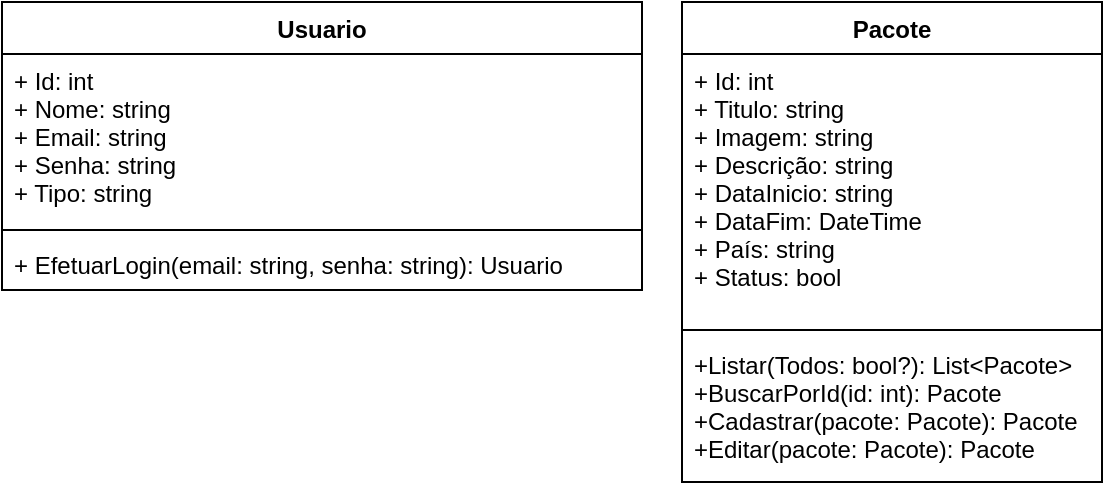 <mxfile version="12.5.8" type="device"><diagram id="lo4IZy2m4rX9yq9RVbAa" name="Page-1"><mxGraphModel dx="1065" dy="443" grid="1" gridSize="10" guides="1" tooltips="1" connect="1" arrows="1" fold="1" page="1" pageScale="1" pageWidth="827" pageHeight="1169" math="0" shadow="0"><root><mxCell id="0"/><mxCell id="1" parent="0"/><mxCell id="RsQPKUth4ddklDIr2D94-10" value="Usuario" style="swimlane;fontStyle=1;align=center;verticalAlign=top;childLayout=stackLayout;horizontal=1;startSize=26;horizontalStack=0;resizeParent=1;resizeParentMax=0;resizeLast=0;collapsible=1;marginBottom=0;" vertex="1" parent="1"><mxGeometry x="50" y="90" width="320" height="144" as="geometry"/></mxCell><mxCell id="RsQPKUth4ddklDIr2D94-11" value="+ Id: int&#10;+ Nome: string&#10;+ Email: string&#10;+ Senha: string&#10;+ Tipo: string" style="text;strokeColor=none;fillColor=none;align=left;verticalAlign=top;spacingLeft=4;spacingRight=4;overflow=hidden;rotatable=0;points=[[0,0.5],[1,0.5]];portConstraint=eastwest;" vertex="1" parent="RsQPKUth4ddklDIr2D94-10"><mxGeometry y="26" width="320" height="84" as="geometry"/></mxCell><mxCell id="RsQPKUth4ddklDIr2D94-12" value="" style="line;strokeWidth=1;fillColor=none;align=left;verticalAlign=middle;spacingTop=-1;spacingLeft=3;spacingRight=3;rotatable=0;labelPosition=right;points=[];portConstraint=eastwest;" vertex="1" parent="RsQPKUth4ddklDIr2D94-10"><mxGeometry y="110" width="320" height="8" as="geometry"/></mxCell><mxCell id="RsQPKUth4ddklDIr2D94-13" value="+ EfetuarLogin(email: string, senha: string): Usuario" style="text;strokeColor=none;fillColor=none;align=left;verticalAlign=top;spacingLeft=4;spacingRight=4;overflow=hidden;rotatable=0;points=[[0,0.5],[1,0.5]];portConstraint=eastwest;" vertex="1" parent="RsQPKUth4ddklDIr2D94-10"><mxGeometry y="118" width="320" height="26" as="geometry"/></mxCell><mxCell id="RsQPKUth4ddklDIr2D94-16" value="Pacote" style="swimlane;fontStyle=1;align=center;verticalAlign=top;childLayout=stackLayout;horizontal=1;startSize=26;horizontalStack=0;resizeParent=1;resizeParentMax=0;resizeLast=0;collapsible=1;marginBottom=0;" vertex="1" parent="1"><mxGeometry x="390" y="90" width="210" height="240" as="geometry"/></mxCell><mxCell id="RsQPKUth4ddklDIr2D94-17" value="+ Id: int&#10;+ Titulo: string&#10;+ Imagem: string&#10;+ Descrição: string&#10;+ DataInicio: string&#10;+ DataFim: DateTime&#10;+ País: string&#10;+ Status: bool" style="text;strokeColor=none;fillColor=none;align=left;verticalAlign=top;spacingLeft=4;spacingRight=4;overflow=hidden;rotatable=0;points=[[0,0.5],[1,0.5]];portConstraint=eastwest;" vertex="1" parent="RsQPKUth4ddklDIr2D94-16"><mxGeometry y="26" width="210" height="134" as="geometry"/></mxCell><mxCell id="RsQPKUth4ddklDIr2D94-18" value="" style="line;strokeWidth=1;fillColor=none;align=left;verticalAlign=middle;spacingTop=-1;spacingLeft=3;spacingRight=3;rotatable=0;labelPosition=right;points=[];portConstraint=eastwest;" vertex="1" parent="RsQPKUth4ddklDIr2D94-16"><mxGeometry y="160" width="210" height="8" as="geometry"/></mxCell><mxCell id="RsQPKUth4ddklDIr2D94-19" value="+Listar(Todos: bool?): List&lt;Pacote&gt;&#10;+BuscarPorId(id: int): Pacote&#10;+Cadastrar(pacote: Pacote): Pacote&#10;+Editar(pacote: Pacote): Pacote" style="text;strokeColor=none;fillColor=none;align=left;verticalAlign=top;spacingLeft=4;spacingRight=4;overflow=hidden;rotatable=0;points=[[0,0.5],[1,0.5]];portConstraint=eastwest;" vertex="1" parent="RsQPKUth4ddklDIr2D94-16"><mxGeometry y="168" width="210" height="72" as="geometry"/></mxCell></root></mxGraphModel></diagram></mxfile>
